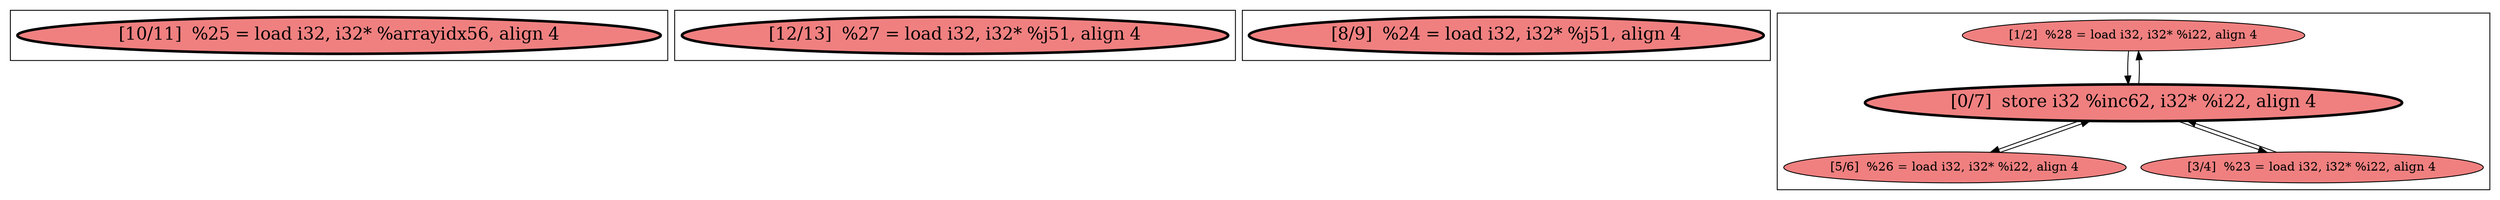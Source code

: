 
digraph G {





subgraph cluster3 {


node417 [penwidth=3.0,fontsize=20,fillcolor=lightcoral,label="[10/11]  %25 = load i32, i32* %arrayidx56, align 4",shape=ellipse,style=filled ]



}

subgraph cluster2 {


node416 [penwidth=3.0,fontsize=20,fillcolor=lightcoral,label="[12/13]  %27 = load i32, i32* %j51, align 4",shape=ellipse,style=filled ]



}

subgraph cluster0 {


node411 [penwidth=3.0,fontsize=20,fillcolor=lightcoral,label="[8/9]  %24 = load i32, i32* %j51, align 4",shape=ellipse,style=filled ]



}

subgraph cluster1 {


node415 [fillcolor=lightcoral,label="[1/2]  %28 = load i32, i32* %i22, align 4",shape=ellipse,style=filled ]
node412 [fillcolor=lightcoral,label="[5/6]  %26 = load i32, i32* %i22, align 4",shape=ellipse,style=filled ]
node414 [fillcolor=lightcoral,label="[3/4]  %23 = load i32, i32* %i22, align 4",shape=ellipse,style=filled ]
node413 [penwidth=3.0,fontsize=20,fillcolor=lightcoral,label="[0/7]  store i32 %inc62, i32* %i22, align 4",shape=ellipse,style=filled ]

node413->node412 [ ]
node412->node413 [ ]
node413->node414 [ ]
node414->node413 [ ]
node415->node413 [ ]
node413->node415 [ ]


}

}
